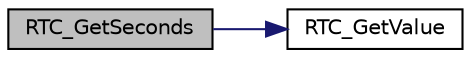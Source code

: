 digraph "RTC_GetSeconds"
{
 // LATEX_PDF_SIZE
  edge [fontname="Helvetica",fontsize="10",labelfontname="Helvetica",labelfontsize="10"];
  node [fontname="Helvetica",fontsize="10",shape=record];
  rankdir="LR";
  Node1 [label="RTC_GetSeconds",height=0.2,width=0.4,color="black", fillcolor="grey75", style="filled", fontcolor="black",tooltip="Gets the RTC time value."];
  Node1 -> Node2 [color="midnightblue",fontsize="10",style="solid",fontname="Helvetica"];
  Node2 [label="RTC_GetValue",height=0.2,width=0.4,color="black", fillcolor="white", style="filled",URL="$d6/db4/group__RTC__Public__Functions.html#ga506e5d1d8d538575e4739d85f4db7ff1",tooltip="Sends current RTC time to desired location."];
}
